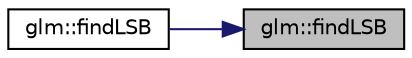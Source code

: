 digraph "glm::findLSB"
{
 // LATEX_PDF_SIZE
  edge [fontname="Helvetica",fontsize="10",labelfontname="Helvetica",labelfontsize="10"];
  node [fontname="Helvetica",fontsize="10",shape=record];
  rankdir="RL";
  Node1 [label="glm::findLSB",height=0.2,width=0.4,color="black", fillcolor="grey75", style="filled", fontcolor="black",tooltip=" "];
  Node1 -> Node2 [dir="back",color="midnightblue",fontsize="10",style="solid",fontname="Helvetica"];
  Node2 [label="glm::findLSB",height=0.2,width=0.4,color="black", fillcolor="white", style="filled",URL="$group__core__func__integer.html#ga014a72009e68233c34c06a6dc2251b8c",tooltip=" "];
}
